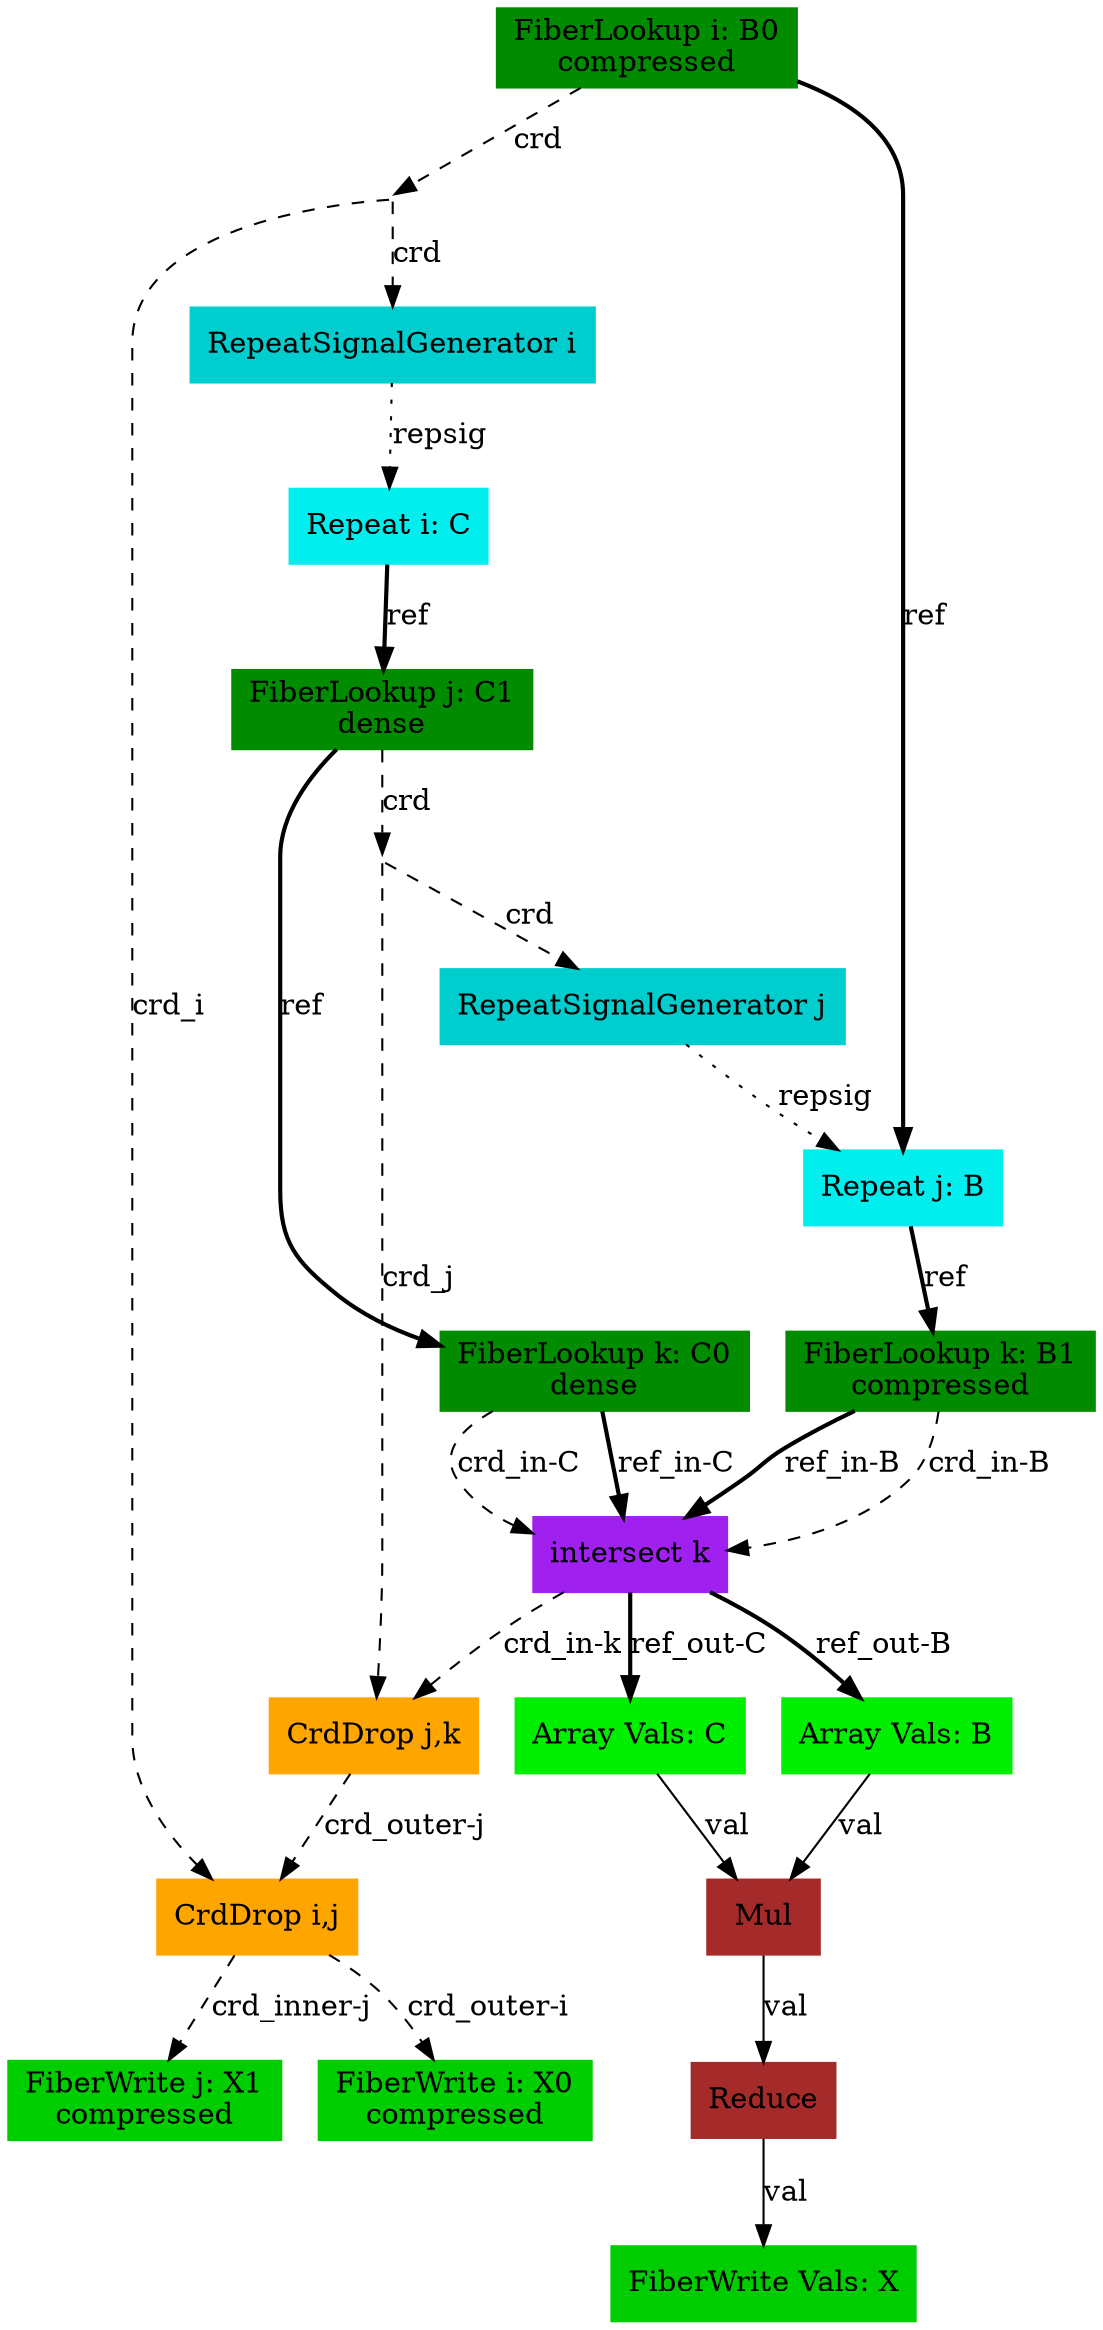 digraph SAM {
    comment="X=ss01,B=ss01,C=dd10"
    20 [comment="type=fiberlookup,index=i,tensor=B,mode=0,format=compressed,src=true,root=true" label="FiberLookup i: B0\ncompressed" color=green4 shape=box style=filled type="fiberlookup" index="i" tensor="B" mode="0" format="compressed" src="true" root="true"]
    19 [comment="type=broadcast" shape=point style=invis type="broadcast"]
    8 [comment="type=crddrop,outer=i,inner=j" label="CrdDrop i,j" color=orange shape=box style=filled type="crddrop" outer="i" inner="j"]
    2 [comment="type=fiberwrite,index=i,tensor=X,mode=0,format=compressed,segsize=2,crdsize=B0_dim,sink=true" label="FiberWrite i: X0\ncompressed" color=green3 shape=box style=filled type="fiberwrite" index="i" tensor="X" mode="0" format="compressed" segsize="2" crdsize="B0_dim" sink="true"]
    1 [comment="type=fiberwrite,index=j,tensor=X,mode=1,format=compressed,segsize=B0_dim+1,crdsize=B0_dim*C1_dim,sink=true" label="FiberWrite j: X1\ncompressed" color=green3 shape=box style=filled type="fiberwrite" index="j" tensor="X" mode="1" format="compressed" segsize="B0_dim+1" crdsize="B0_dim*C1_dim" sink="true"]
    18 [comment="type=repsiggen,index=i" label="RepeatSignalGenerator i" color=cyan3 shape=box style=filled type="repsiggen" index="i"]
    17 [comment="type=repeat,index=i,tensor=C,root=true" label="Repeat i: C" color=cyan2 shape=box style=filled type="repeat" index="i" tensor="C" root="true"]
    16 [comment="type=fiberlookup,index=j,tensor=C,mode=1,format=dense,src=true,root=false" label="FiberLookup j: C1\ndense" color=green4 shape=box style=filled type="fiberlookup" index="j" tensor="C" mode="1" format="dense" src="true" root="false"]
    15 [comment="type=broadcast" shape=point style=invis type="broadcast"]
    9 [comment="type=crddrop,outer=j,inner=k" label="CrdDrop j,k" color=orange shape=box style=filled type="crddrop" outer="j" inner="k"]
    14 [comment="type=repsiggen,index=j" label="RepeatSignalGenerator j" color=cyan3 shape=box style=filled type="repsiggen" index="j"]
    13 [comment="type=repeat,index=j,tensor=B,root=false" label="Repeat j: B" color=cyan2 shape=box style=filled type="repeat" index="j" tensor="B" root="false"]
    11 [comment="type=fiberlookup,index=k,tensor=B,mode=1,format=compressed,src=true,root=false" label="FiberLookup k: B1\ncompressed" color=green4 shape=box style=filled type="fiberlookup" index="k" tensor="B" mode="1" format="compressed" src="true" root="false"]
    10 [comment="type=intersect,index=k" label="intersect k" color=purple shape=box style=filled type="intersect" index="k"]
    6 [comment="type=arrayvals,tensor=B" label="Array Vals: B" color=green2 shape=box style=filled type="arrayvals" tensor="B"]
    5 [comment="type=mul" label="Mul" color=brown shape=box style=filled type="mul"]
    4 [comment="type=reduce" label="Reduce" color=brown shape=box style=filled type="reduce"]
    0 [comment="type=fiberwrite,mode=vals,tensor=X,size=1*B0_dim*C1_dim,sink=true" label="FiberWrite Vals: X" color=green3 shape=box style=filled type="fiberwrite" tensor="X" mode="vals" size="1*B0_dim*C1_dim" sink="true"]
    7 [comment="type=arrayvals,tensor=C" label="Array Vals: C" color=green2 shape=box style=filled type="arrayvals" tensor="C"]
    12 [comment="type=fiberlookup,index=k,tensor=C,mode=0,format=dense,src=true,root=false" label="FiberLookup k: C0\ndense" color=green4 shape=box style=filled type="fiberlookup" index="k" tensor="C" mode="0" format="dense" src="true" root="false"]
    20 -> 19 [label="crd" style=dashed type="crd" comment=""]
    19 -> 8 [label="crd_i" style=dashed type="crd" comment="i"]
    8 -> 2 [label="crd_outer-i" style=dashed type="crd" comment="outer-i"]
    8 -> 1 [label="crd_inner-j" style=dashed type="crd" comment="inner-j"]
    19 -> 18 [label="crd" style=dashed type="crd" comment=""]
    18 -> 17 [label="repsig" style=dotted type="repsig"]
    17 -> 16 [label="ref" style=bold type="ref"]
    16 -> 15 [label="crd" style=dashed type="crd" comment=""]
    15 -> 9 [label="crd_j" style=dashed type="crd" comment="j"]
    9 -> 8 [label="crd_outer-j" style=dashed type="crd" comment="outer-j"]
    15 -> 14 [label="crd" style=dashed type="crd" comment=""]
    14 -> 13 [label="repsig" style=dotted type="repsig"]
    13 -> 11 [label="ref" style=bold type="ref"]
    11 -> 10 [label="crd_in-B" style=dashed type="crd" comment="in-B"]
    10 -> 9 [label="crd_in-k" style=dashed type="crd" comment="in-k"]
    10 -> 6 [label="ref_out-B" style=bold type="ref" comment="out-B"]
    6 -> 5 [label="val" type="val"]
    5 -> 4 [label="val" type="val"]
    4 -> 0 [label="val" type="val"]
    10 -> 7 [label="ref_out-C" style=bold type="ref" comment="out-C"]
    7 -> 5 [label="val" type="val"]
    11 -> 10 [label="ref_in-B" style=bold type="ref" comment="in-B"]
    16 -> 12 [label="ref" style=bold type="ref" comment=""]
    12 -> 10 [label="crd_in-C" style=dashed type="crd" comment="in-C"]
    12 -> 10 [label="ref_in-C" style=bold type="ref" comment="in-C"]
    20 -> 13 [label="ref" style=bold type="ref" comment=""]
}
